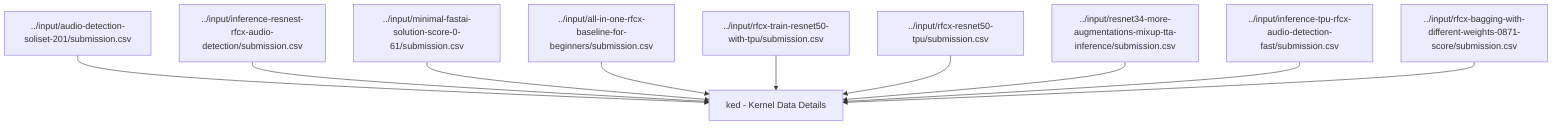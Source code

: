 flowchart TD
    %% Nodes
    input1["../input/audio-detection-soliset-201/submission.csv"]
    input2["../input/inference-resnest-rfcx-audio-detection/submission.csv"]
    input3["../input/minimal-fastai-solution-score-0-61/submission.csv"]
    input4["../input/all-in-one-rfcx-baseline-for-beginners/submission.csv"]
    input5["../input/rfcx-train-resnet50-with-tpu/submission.csv"]
    input6["../input/rfcx-resnet50-tpu/submission.csv"]
    input7["../input/resnet34-more-augmentations-mixup-tta-inference/submission.csv"]
    input8["../input/inference-tpu-rfcx-audio-detection-fast/submission.csv"]
    input9["../input/rfcx-bagging-with-different-weights-0871-score/submission.csv"]
    ked["ked - Kernel Data Details"]

    %% Data sources to ked
    input1 --> ked
    input2 --> ked
    input3 --> ked
    input4 --> ked
    input5 --> ked
    input6 --> ked
    input7 --> ked
    input8 --> ked
    input9 --> ked